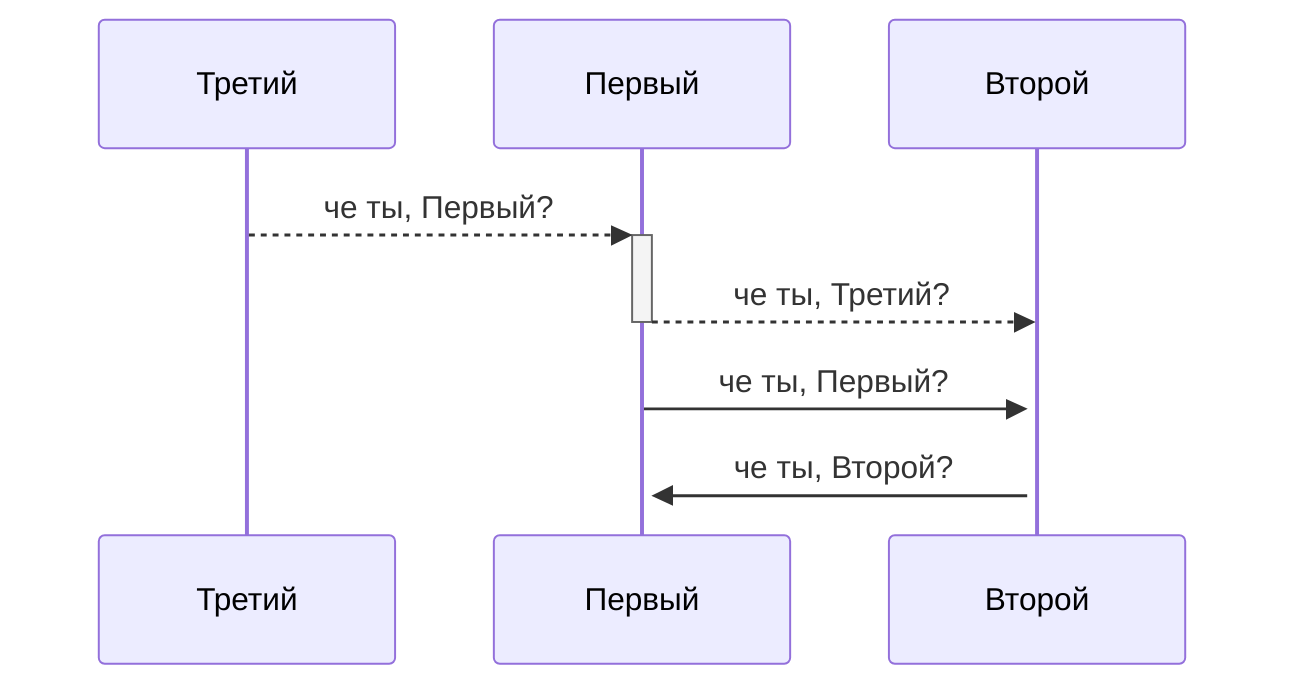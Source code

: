 sequenceDiagram
	Третий-->>+Первый: че ты, Первый?
	Первый-->>-Второй: че ты, Третий?
	Первый->>+Второй: че ты, Первый?
	Второй->>+Первый: че ты, Второй?